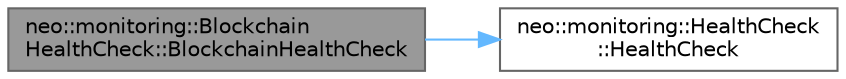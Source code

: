 digraph "neo::monitoring::BlockchainHealthCheck::BlockchainHealthCheck"
{
 // LATEX_PDF_SIZE
  bgcolor="transparent";
  edge [fontname=Helvetica,fontsize=10,labelfontname=Helvetica,labelfontsize=10];
  node [fontname=Helvetica,fontsize=10,shape=box,height=0.2,width=0.4];
  rankdir="LR";
  Node1 [id="Node000001",label="neo::monitoring::Blockchain\lHealthCheck::BlockchainHealthCheck",height=0.2,width=0.4,color="gray40", fillcolor="grey60", style="filled", fontcolor="black",tooltip=" "];
  Node1 -> Node2 [id="edge1_Node000001_Node000002",color="steelblue1",style="solid",tooltip=" "];
  Node2 [id="Node000002",label="neo::monitoring::HealthCheck\l::HealthCheck",height=0.2,width=0.4,color="grey40", fillcolor="white", style="filled",URL="$classneo_1_1monitoring_1_1_health_check.html#afbf1da7d3f3e4b31c1e96fd4d04b87c5",tooltip=" "];
}
